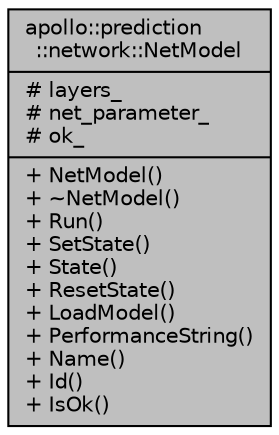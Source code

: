 digraph "apollo::prediction::network::NetModel"
{
  edge [fontname="Helvetica",fontsize="10",labelfontname="Helvetica",labelfontsize="10"];
  node [fontname="Helvetica",fontsize="10",shape=record];
  Node1 [label="{apollo::prediction\l::network::NetModel\n|# layers_\l# net_parameter_\l# ok_\l|+ NetModel()\l+ ~NetModel()\l+ Run()\l+ SetState()\l+ State()\l+ ResetState()\l+ LoadModel()\l+ PerformanceString()\l+ Name()\l+ Id()\l+ IsOk()\l}",height=0.2,width=0.4,color="black", fillcolor="grey75", style="filled" fontcolor="black"];
}
